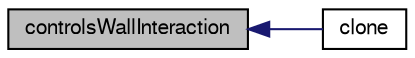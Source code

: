digraph "controlsWallInteraction"
{
  bgcolor="transparent";
  edge [fontname="FreeSans",fontsize="10",labelfontname="FreeSans",labelfontsize="10"];
  node [fontname="FreeSans",fontsize="10",shape=record];
  rankdir="LR";
  Node23 [label="controlsWallInteraction",height=0.2,width=0.4,color="black", fillcolor="grey75", style="filled", fontcolor="black"];
  Node23 -> Node24 [dir="back",color="midnightblue",fontsize="10",style="solid",fontname="FreeSans"];
  Node24 [label="clone",height=0.2,width=0.4,color="black",URL="$a24014.html#af94514f3a64557280272f5c7d1b1f7ff",tooltip="Construct and return a clone. "];
}
